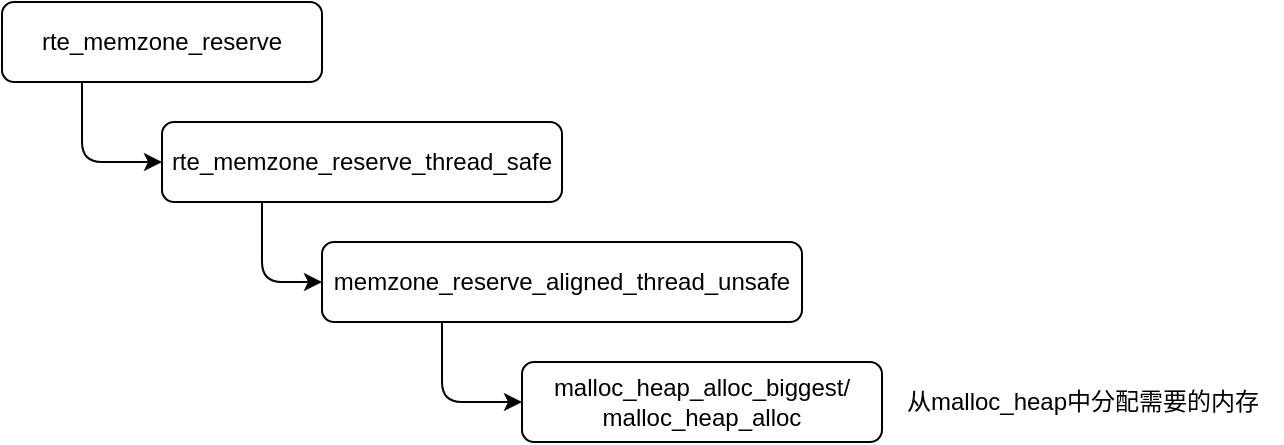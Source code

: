 <mxfile version="23.0.2" type="github" pages="3">
  <diagram id="omsBw3Lfm4a6Wu8Xs-Qc" name="memzone">
    <mxGraphModel dx="819" dy="1143" grid="1" gridSize="10" guides="1" tooltips="1" connect="1" arrows="1" fold="1" page="1" pageScale="1" pageWidth="827" pageHeight="1169" math="0" shadow="0">
      <root>
        <mxCell id="0" />
        <mxCell id="1" parent="0" />
        <mxCell id="xt5hg7vrcM1Tqit_epQZ-8" style="edgeStyle=orthogonalEdgeStyle;rounded=1;orthogonalLoop=1;jettySize=auto;html=1;exitX=0.25;exitY=1;exitDx=0;exitDy=0;entryX=0;entryY=0.5;entryDx=0;entryDy=0;curved=0;" edge="1" parent="1" source="xt5hg7vrcM1Tqit_epQZ-1" target="xt5hg7vrcM1Tqit_epQZ-2">
          <mxGeometry relative="1" as="geometry" />
        </mxCell>
        <mxCell id="xt5hg7vrcM1Tqit_epQZ-1" value="rte_memzone_reserve" style="rounded=1;whiteSpace=wrap;html=1;" vertex="1" parent="1">
          <mxGeometry x="40" y="40" width="160" height="40" as="geometry" />
        </mxCell>
        <mxCell id="xt5hg7vrcM1Tqit_epQZ-9" style="edgeStyle=orthogonalEdgeStyle;rounded=1;orthogonalLoop=1;jettySize=auto;html=1;exitX=0.25;exitY=1;exitDx=0;exitDy=0;entryX=0;entryY=0.5;entryDx=0;entryDy=0;curved=0;" edge="1" parent="1" source="xt5hg7vrcM1Tqit_epQZ-2" target="xt5hg7vrcM1Tqit_epQZ-3">
          <mxGeometry relative="1" as="geometry" />
        </mxCell>
        <mxCell id="xt5hg7vrcM1Tqit_epQZ-2" value="rte_memzone_reserve_thread_safe" style="rounded=1;whiteSpace=wrap;html=1;" vertex="1" parent="1">
          <mxGeometry x="120" y="100" width="200" height="40" as="geometry" />
        </mxCell>
        <mxCell id="xt5hg7vrcM1Tqit_epQZ-6" style="edgeStyle=orthogonalEdgeStyle;rounded=1;orthogonalLoop=1;jettySize=auto;html=1;exitX=0.25;exitY=1;exitDx=0;exitDy=0;entryX=0;entryY=0.5;entryDx=0;entryDy=0;curved=0;" edge="1" parent="1" source="xt5hg7vrcM1Tqit_epQZ-3" target="xt5hg7vrcM1Tqit_epQZ-4">
          <mxGeometry relative="1" as="geometry" />
        </mxCell>
        <mxCell id="xt5hg7vrcM1Tqit_epQZ-3" value="memzone_reserve_aligned_thread_unsafe" style="rounded=1;whiteSpace=wrap;html=1;" vertex="1" parent="1">
          <mxGeometry x="200" y="160" width="240" height="40" as="geometry" />
        </mxCell>
        <mxCell id="xt5hg7vrcM1Tqit_epQZ-4" value="malloc_heap_alloc_biggest/&lt;br&gt;malloc_heap_alloc" style="rounded=1;whiteSpace=wrap;html=1;" vertex="1" parent="1">
          <mxGeometry x="300" y="220" width="180" height="40" as="geometry" />
        </mxCell>
        <mxCell id="xt5hg7vrcM1Tqit_epQZ-10" value="从malloc_heap中分配需要的内存" style="text;html=1;align=center;verticalAlign=middle;resizable=0;points=[];autosize=1;strokeColor=none;fillColor=none;" vertex="1" parent="1">
          <mxGeometry x="480" y="225" width="200" height="30" as="geometry" />
        </mxCell>
      </root>
    </mxGraphModel>
  </diagram>
  <diagram id="ZaZc1ASJPES8uR-5LDhn" name="mempool">
    <mxGraphModel dx="819" dy="1143" grid="1" gridSize="10" guides="1" tooltips="1" connect="1" arrows="1" fold="1" page="1" pageScale="1" pageWidth="827" pageHeight="1169" math="0" shadow="0">
      <root>
        <mxCell id="0" />
        <mxCell id="1" parent="0" />
        <mxCell id="j12mQk4M-rqlVj3Kd8F9-2" value="header" style="rounded=0;whiteSpace=wrap;html=1;" vertex="1" parent="1">
          <mxGeometry x="40" y="40" width="40" height="30" as="geometry" />
        </mxCell>
        <mxCell id="j12mQk4M-rqlVj3Kd8F9-3" value="element" style="rounded=0;whiteSpace=wrap;html=1;" vertex="1" parent="1">
          <mxGeometry x="80" y="40" width="80" height="30" as="geometry" />
        </mxCell>
        <mxCell id="j12mQk4M-rqlVj3Kd8F9-4" value="trailer" style="rounded=0;whiteSpace=wrap;html=1;" vertex="1" parent="1">
          <mxGeometry x="160" y="40" width="40" height="30" as="geometry" />
        </mxCell>
        <mxCell id="j12mQk4M-rqlVj3Kd8F9-9" style="edgeStyle=orthogonalEdgeStyle;rounded=0;orthogonalLoop=1;jettySize=auto;html=1;exitX=0.25;exitY=1;exitDx=0;exitDy=0;entryX=0;entryY=0.5;entryDx=0;entryDy=0;" edge="1" parent="1" source="j12mQk4M-rqlVj3Kd8F9-5" target="j12mQk4M-rqlVj3Kd8F9-6">
          <mxGeometry relative="1" as="geometry" />
        </mxCell>
        <mxCell id="j12mQk4M-rqlVj3Kd8F9-10" style="edgeStyle=orthogonalEdgeStyle;rounded=0;orthogonalLoop=1;jettySize=auto;html=1;exitX=0.25;exitY=1;exitDx=0;exitDy=0;entryX=0;entryY=0.5;entryDx=0;entryDy=0;" edge="1" parent="1" source="j12mQk4M-rqlVj3Kd8F9-5" target="j12mQk4M-rqlVj3Kd8F9-7">
          <mxGeometry relative="1" as="geometry" />
        </mxCell>
        <mxCell id="j12mQk4M-rqlVj3Kd8F9-11" style="edgeStyle=orthogonalEdgeStyle;rounded=0;orthogonalLoop=1;jettySize=auto;html=1;exitX=0.25;exitY=1;exitDx=0;exitDy=0;entryX=0;entryY=0.5;entryDx=0;entryDy=0;" edge="1" parent="1" source="j12mQk4M-rqlVj3Kd8F9-5" target="j12mQk4M-rqlVj3Kd8F9-8">
          <mxGeometry relative="1" as="geometry" />
        </mxCell>
        <mxCell id="j12mQk4M-rqlVj3Kd8F9-5" value="rte_mempool_create" style="rounded=1;whiteSpace=wrap;html=1;" vertex="1" parent="1">
          <mxGeometry x="40" y="720" width="160" height="40" as="geometry" />
        </mxCell>
        <mxCell id="j12mQk4M-rqlVj3Kd8F9-14" style="edgeStyle=orthogonalEdgeStyle;rounded=0;orthogonalLoop=1;jettySize=auto;html=1;exitX=0.25;exitY=1;exitDx=0;exitDy=0;entryX=0;entryY=0.5;entryDx=0;entryDy=0;" edge="1" parent="1" source="j12mQk4M-rqlVj3Kd8F9-6" target="j12mQk4M-rqlVj3Kd8F9-12">
          <mxGeometry relative="1" as="geometry" />
        </mxCell>
        <mxCell id="j12mQk4M-rqlVj3Kd8F9-15" style="edgeStyle=orthogonalEdgeStyle;rounded=0;orthogonalLoop=1;jettySize=auto;html=1;exitX=0.25;exitY=1;exitDx=0;exitDy=0;entryX=0;entryY=0.5;entryDx=0;entryDy=0;" edge="1" parent="1" source="j12mQk4M-rqlVj3Kd8F9-6" target="j12mQk4M-rqlVj3Kd8F9-13">
          <mxGeometry relative="1" as="geometry" />
        </mxCell>
        <mxCell id="ckDO4D8yBl8Yn0LTRLac-5" style="edgeStyle=orthogonalEdgeStyle;rounded=0;orthogonalLoop=1;jettySize=auto;html=1;exitX=0.25;exitY=1;exitDx=0;exitDy=0;entryX=0;entryY=0.5;entryDx=0;entryDy=0;" edge="1" parent="1" source="j12mQk4M-rqlVj3Kd8F9-6" target="ckDO4D8yBl8Yn0LTRLac-3">
          <mxGeometry relative="1" as="geometry" />
        </mxCell>
        <mxCell id="ckDO4D8yBl8Yn0LTRLac-6" style="edgeStyle=orthogonalEdgeStyle;rounded=0;orthogonalLoop=1;jettySize=auto;html=1;exitX=0.25;exitY=1;exitDx=0;exitDy=0;entryX=0;entryY=0.5;entryDx=0;entryDy=0;" edge="1" parent="1" source="j12mQk4M-rqlVj3Kd8F9-6" target="ckDO4D8yBl8Yn0LTRLac-4">
          <mxGeometry relative="1" as="geometry" />
        </mxCell>
        <mxCell id="j12mQk4M-rqlVj3Kd8F9-6" value="rte_mempool_create_empty" style="rounded=1;whiteSpace=wrap;html=1;" vertex="1" parent="1">
          <mxGeometry x="121" y="780" width="180" height="40" as="geometry" />
        </mxCell>
        <mxCell id="j12mQk4M-rqlVj3Kd8F9-7" value="rte_mempool_populate_default" style="rounded=1;whiteSpace=wrap;html=1;" vertex="1" parent="1">
          <mxGeometry x="120" y="1100" width="180" height="40" as="geometry" />
        </mxCell>
        <mxCell id="j12mQk4M-rqlVj3Kd8F9-8" value="rte_mempool_obj_iter" style="rounded=1;whiteSpace=wrap;html=1;" vertex="1" parent="1">
          <mxGeometry x="120" y="1160" width="160" height="40" as="geometry" />
        </mxCell>
        <mxCell id="j12mQk4M-rqlVj3Kd8F9-12" value="rte_mempool_calc_obj_size" style="rounded=1;whiteSpace=wrap;html=1;" vertex="1" parent="1">
          <mxGeometry x="200" y="840" width="180" height="40" as="geometry" />
        </mxCell>
        <mxCell id="j12mQk4M-rqlVj3Kd8F9-13" value="rte_memzone_reserve" style="rounded=1;whiteSpace=wrap;html=1;" vertex="1" parent="1">
          <mxGeometry x="200" y="960" width="180" height="40" as="geometry" />
        </mxCell>
        <mxCell id="j12mQk4M-rqlVj3Kd8F9-16" value="调用用户传入的回调初始化每一项object" style="text;html=1;strokeColor=none;fillColor=none;align=center;verticalAlign=middle;whiteSpace=wrap;rounded=0;" vertex="1" parent="1">
          <mxGeometry x="289" y="1170" width="220" height="30" as="geometry" />
        </mxCell>
        <mxCell id="j12mQk4M-rqlVj3Kd8F9-17" value="rte_mempool" style="rounded=1;whiteSpace=wrap;html=1;" vertex="1" parent="1">
          <mxGeometry x="40" y="120" width="80" height="60" as="geometry" />
        </mxCell>
        <mxCell id="j12mQk4M-rqlVj3Kd8F9-18" value="local_cache[RTE_MAX_LCORE]" style="rounded=1;whiteSpace=wrap;html=1;" vertex="1" parent="1">
          <mxGeometry x="121" y="120" width="179" height="60" as="geometry" />
        </mxCell>
        <mxCell id="ckDO4D8yBl8Yn0LTRLac-1" value="rte_mempool_cache" style="rounded=1;whiteSpace=wrap;html=1;" vertex="1" parent="1">
          <mxGeometry x="121" y="280" width="120" height="40" as="geometry" />
        </mxCell>
        <mxCell id="ckDO4D8yBl8Yn0LTRLac-2" value="objs[RTE_MEMPOOL_CACHE_MAX_SIZE * 3]" style="rounded=1;whiteSpace=wrap;html=1;" vertex="1" parent="1">
          <mxGeometry x="241" y="280" width="279" height="40" as="geometry" />
        </mxCell>
        <mxCell id="ckDO4D8yBl8Yn0LTRLac-3" value="计算mempool的大小" style="rounded=1;whiteSpace=wrap;html=1;" vertex="1" parent="1">
          <mxGeometry x="200" y="900" width="180" height="40" as="geometry" />
        </mxCell>
        <mxCell id="ckDO4D8yBl8Yn0LTRLac-4" value="rte_memzone_reserve" style="rounded=1;whiteSpace=wrap;html=1;" vertex="1" parent="1">
          <mxGeometry x="200" y="1020" width="180" height="40" as="geometry" />
        </mxCell>
      </root>
    </mxGraphModel>
  </diagram>
  <diagram name="vhost" id="hyrU26rBqg8DrORT4Mcz">
    <mxGraphModel dx="819" dy="1143" grid="1" gridSize="10" guides="1" tooltips="1" connect="1" arrows="1" fold="1" page="1" pageScale="1" pageWidth="827" pageHeight="1169" math="0" shadow="0">
      <root>
        <mxCell id="0" />
        <mxCell id="1" parent="0" />
        <mxCell id="RU3uc__ESTjbFmCe7IqD-1" value="rte_vhost_driver_register" style="rounded=1;whiteSpace=wrap;html=1;" vertex="1" parent="1">
          <mxGeometry x="40" y="40" width="160" height="40" as="geometry" />
        </mxCell>
      </root>
    </mxGraphModel>
  </diagram>
</mxfile>
